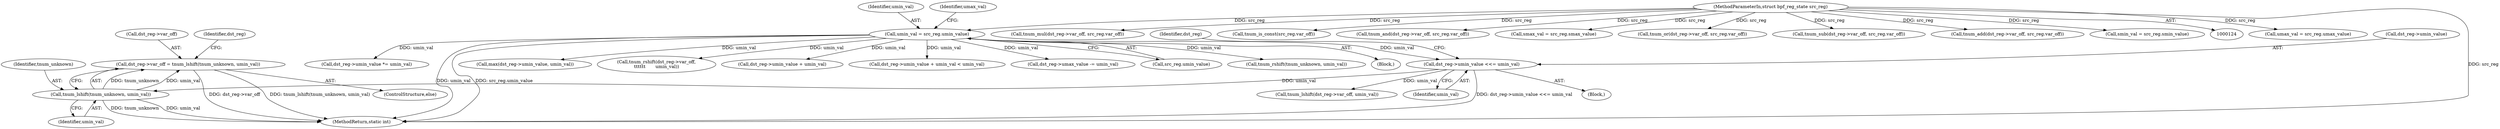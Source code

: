 digraph "0_linux_bb7f0f989ca7de1153bd128a40a71709e339fa03_0@pointer" {
"1000709" [label="(Call,dst_reg->var_off = tnum_lshift(tnum_unknown, umin_val))"];
"1000713" [label="(Call,tnum_lshift(tnum_unknown, umin_val))"];
"1000666" [label="(Call,dst_reg->umin_value <<= umin_val)"];
"1000170" [label="(Call,umin_val = src_reg.umin_value)"];
"1000128" [label="(MethodParameterIn,struct bpf_reg_state src_reg)"];
"1000172" [label="(Call,src_reg.umin_value)"];
"1000710" [label="(Call,dst_reg->var_off)"];
"1000708" [label="(ControlStructure,else)"];
"1000713" [label="(Call,tnum_lshift(tnum_unknown, umin_val))"];
"1000803" [label="(MethodReturn,static int)"];
"1000175" [label="(Call,umax_val = src_reg.umax_value)"];
"1000384" [label="(Call,tnum_mul(dst_reg->var_off, src_reg.var_off))"];
"1000591" [label="(Call,max(dst_reg->umin_value, umin_val))"];
"1000748" [label="(Call,tnum_rshift(dst_reg->var_off,\n\t\t\t\t\t\t       umin_val))"];
"1000666" [label="(Call,dst_reg->umin_value <<= umin_val)"];
"1000182" [label="(Call,tnum_is_const(src_reg.var_off))"];
"1000491" [label="(Call,tnum_and(dst_reg->var_off, src_reg.var_off))"];
"1000670" [label="(Identifier,umin_val)"];
"1000171" [label="(Identifier,umin_val)"];
"1000709" [label="(Call,dst_reg->var_off = tnum_lshift(tnum_unknown, umin_val))"];
"1000715" [label="(Identifier,umin_val)"];
"1000254" [label="(Call,dst_reg->umin_value + umin_val)"];
"1000165" [label="(Call,smax_val = src_reg.smax_value)"];
"1000703" [label="(Call,tnum_lshift(dst_reg->var_off, umin_val))"];
"1000253" [label="(Call,dst_reg->umin_value + umin_val < umin_val)"];
"1000362" [label="(Call,dst_reg->umax_value -= umin_val)"];
"1000580" [label="(Call,tnum_or(dst_reg->var_off, src_reg.var_off))"];
"1000665" [label="(Block,)"];
"1000758" [label="(Call,tnum_rshift(tnum_unknown, umin_val))"];
"1000371" [label="(Call,tnum_sub(dst_reg->var_off, src_reg.var_off))"];
"1000673" [label="(Identifier,dst_reg)"];
"1000170" [label="(Call,umin_val = src_reg.umin_value)"];
"1000714" [label="(Identifier,tnum_unknown)"];
"1000667" [label="(Call,dst_reg->umin_value)"];
"1000176" [label="(Identifier,umax_val)"];
"1000129" [label="(Block,)"];
"1000423" [label="(Call,dst_reg->umin_value *= umin_val)"];
"1000294" [label="(Call,tnum_add(dst_reg->var_off, src_reg.var_off))"];
"1000717" [label="(Identifier,dst_reg)"];
"1000128" [label="(MethodParameterIn,struct bpf_reg_state src_reg)"];
"1000160" [label="(Call,smin_val = src_reg.smin_value)"];
"1000709" -> "1000708"  [label="AST: "];
"1000709" -> "1000713"  [label="CFG: "];
"1000710" -> "1000709"  [label="AST: "];
"1000713" -> "1000709"  [label="AST: "];
"1000717" -> "1000709"  [label="CFG: "];
"1000709" -> "1000803"  [label="DDG: dst_reg->var_off"];
"1000709" -> "1000803"  [label="DDG: tnum_lshift(tnum_unknown, umin_val)"];
"1000713" -> "1000709"  [label="DDG: tnum_unknown"];
"1000713" -> "1000709"  [label="DDG: umin_val"];
"1000713" -> "1000715"  [label="CFG: "];
"1000714" -> "1000713"  [label="AST: "];
"1000715" -> "1000713"  [label="AST: "];
"1000713" -> "1000803"  [label="DDG: tnum_unknown"];
"1000713" -> "1000803"  [label="DDG: umin_val"];
"1000666" -> "1000713"  [label="DDG: umin_val"];
"1000666" -> "1000665"  [label="AST: "];
"1000666" -> "1000670"  [label="CFG: "];
"1000667" -> "1000666"  [label="AST: "];
"1000670" -> "1000666"  [label="AST: "];
"1000673" -> "1000666"  [label="CFG: "];
"1000666" -> "1000803"  [label="DDG: dst_reg->umin_value <<= umin_val"];
"1000170" -> "1000666"  [label="DDG: umin_val"];
"1000666" -> "1000703"  [label="DDG: umin_val"];
"1000170" -> "1000129"  [label="AST: "];
"1000170" -> "1000172"  [label="CFG: "];
"1000171" -> "1000170"  [label="AST: "];
"1000172" -> "1000170"  [label="AST: "];
"1000176" -> "1000170"  [label="CFG: "];
"1000170" -> "1000803"  [label="DDG: src_reg.umin_value"];
"1000170" -> "1000803"  [label="DDG: umin_val"];
"1000128" -> "1000170"  [label="DDG: src_reg"];
"1000170" -> "1000253"  [label="DDG: umin_val"];
"1000170" -> "1000254"  [label="DDG: umin_val"];
"1000170" -> "1000362"  [label="DDG: umin_val"];
"1000170" -> "1000423"  [label="DDG: umin_val"];
"1000170" -> "1000591"  [label="DDG: umin_val"];
"1000170" -> "1000748"  [label="DDG: umin_val"];
"1000170" -> "1000758"  [label="DDG: umin_val"];
"1000128" -> "1000124"  [label="AST: "];
"1000128" -> "1000803"  [label="DDG: src_reg"];
"1000128" -> "1000160"  [label="DDG: src_reg"];
"1000128" -> "1000165"  [label="DDG: src_reg"];
"1000128" -> "1000175"  [label="DDG: src_reg"];
"1000128" -> "1000182"  [label="DDG: src_reg"];
"1000128" -> "1000294"  [label="DDG: src_reg"];
"1000128" -> "1000371"  [label="DDG: src_reg"];
"1000128" -> "1000384"  [label="DDG: src_reg"];
"1000128" -> "1000491"  [label="DDG: src_reg"];
"1000128" -> "1000580"  [label="DDG: src_reg"];
}
